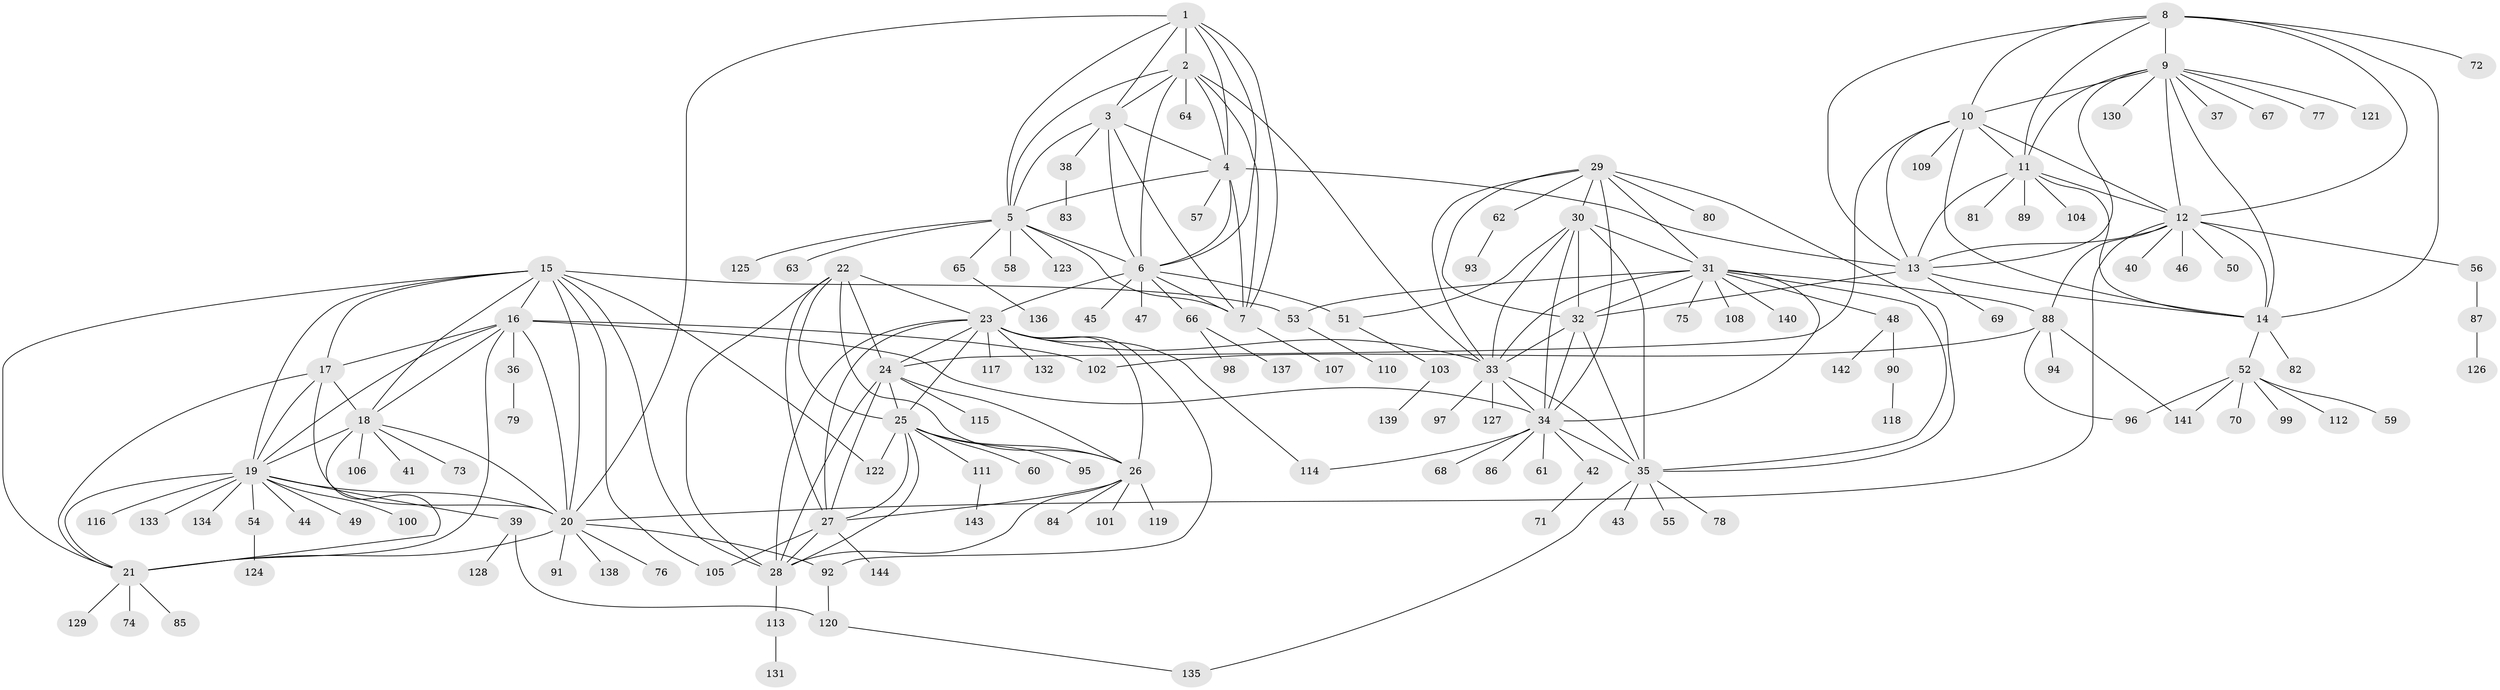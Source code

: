 // Generated by graph-tools (version 1.1) at 2025/02/03/09/25 03:02:51]
// undirected, 144 vertices, 236 edges
graph export_dot {
graph [start="1"]
  node [color=gray90,style=filled];
  1;
  2;
  3;
  4;
  5;
  6;
  7;
  8;
  9;
  10;
  11;
  12;
  13;
  14;
  15;
  16;
  17;
  18;
  19;
  20;
  21;
  22;
  23;
  24;
  25;
  26;
  27;
  28;
  29;
  30;
  31;
  32;
  33;
  34;
  35;
  36;
  37;
  38;
  39;
  40;
  41;
  42;
  43;
  44;
  45;
  46;
  47;
  48;
  49;
  50;
  51;
  52;
  53;
  54;
  55;
  56;
  57;
  58;
  59;
  60;
  61;
  62;
  63;
  64;
  65;
  66;
  67;
  68;
  69;
  70;
  71;
  72;
  73;
  74;
  75;
  76;
  77;
  78;
  79;
  80;
  81;
  82;
  83;
  84;
  85;
  86;
  87;
  88;
  89;
  90;
  91;
  92;
  93;
  94;
  95;
  96;
  97;
  98;
  99;
  100;
  101;
  102;
  103;
  104;
  105;
  106;
  107;
  108;
  109;
  110;
  111;
  112;
  113;
  114;
  115;
  116;
  117;
  118;
  119;
  120;
  121;
  122;
  123;
  124;
  125;
  126;
  127;
  128;
  129;
  130;
  131;
  132;
  133;
  134;
  135;
  136;
  137;
  138;
  139;
  140;
  141;
  142;
  143;
  144;
  1 -- 2;
  1 -- 3;
  1 -- 4;
  1 -- 5;
  1 -- 6;
  1 -- 7;
  1 -- 20;
  2 -- 3;
  2 -- 4;
  2 -- 5;
  2 -- 6;
  2 -- 7;
  2 -- 33;
  2 -- 64;
  3 -- 4;
  3 -- 5;
  3 -- 6;
  3 -- 7;
  3 -- 38;
  4 -- 5;
  4 -- 6;
  4 -- 7;
  4 -- 13;
  4 -- 57;
  5 -- 6;
  5 -- 7;
  5 -- 58;
  5 -- 63;
  5 -- 65;
  5 -- 123;
  5 -- 125;
  6 -- 7;
  6 -- 23;
  6 -- 45;
  6 -- 47;
  6 -- 51;
  6 -- 66;
  7 -- 107;
  8 -- 9;
  8 -- 10;
  8 -- 11;
  8 -- 12;
  8 -- 13;
  8 -- 14;
  8 -- 72;
  9 -- 10;
  9 -- 11;
  9 -- 12;
  9 -- 13;
  9 -- 14;
  9 -- 37;
  9 -- 67;
  9 -- 77;
  9 -- 121;
  9 -- 130;
  10 -- 11;
  10 -- 12;
  10 -- 13;
  10 -- 14;
  10 -- 24;
  10 -- 109;
  11 -- 12;
  11 -- 13;
  11 -- 14;
  11 -- 81;
  11 -- 89;
  11 -- 104;
  12 -- 13;
  12 -- 14;
  12 -- 20;
  12 -- 40;
  12 -- 46;
  12 -- 50;
  12 -- 56;
  12 -- 88;
  13 -- 14;
  13 -- 32;
  13 -- 69;
  14 -- 52;
  14 -- 82;
  15 -- 16;
  15 -- 17;
  15 -- 18;
  15 -- 19;
  15 -- 20;
  15 -- 21;
  15 -- 28;
  15 -- 53;
  15 -- 105;
  15 -- 122;
  16 -- 17;
  16 -- 18;
  16 -- 19;
  16 -- 20;
  16 -- 21;
  16 -- 34;
  16 -- 36;
  16 -- 102;
  17 -- 18;
  17 -- 19;
  17 -- 20;
  17 -- 21;
  18 -- 19;
  18 -- 20;
  18 -- 21;
  18 -- 41;
  18 -- 73;
  18 -- 106;
  19 -- 20;
  19 -- 21;
  19 -- 39;
  19 -- 44;
  19 -- 49;
  19 -- 54;
  19 -- 100;
  19 -- 116;
  19 -- 133;
  19 -- 134;
  20 -- 21;
  20 -- 76;
  20 -- 91;
  20 -- 92;
  20 -- 138;
  21 -- 74;
  21 -- 85;
  21 -- 129;
  22 -- 23;
  22 -- 24;
  22 -- 25;
  22 -- 26;
  22 -- 27;
  22 -- 28;
  23 -- 24;
  23 -- 25;
  23 -- 26;
  23 -- 27;
  23 -- 28;
  23 -- 33;
  23 -- 92;
  23 -- 114;
  23 -- 117;
  23 -- 132;
  24 -- 25;
  24 -- 26;
  24 -- 27;
  24 -- 28;
  24 -- 115;
  25 -- 26;
  25 -- 27;
  25 -- 28;
  25 -- 60;
  25 -- 95;
  25 -- 111;
  25 -- 122;
  26 -- 27;
  26 -- 28;
  26 -- 84;
  26 -- 101;
  26 -- 119;
  27 -- 28;
  27 -- 105;
  27 -- 144;
  28 -- 113;
  29 -- 30;
  29 -- 31;
  29 -- 32;
  29 -- 33;
  29 -- 34;
  29 -- 35;
  29 -- 62;
  29 -- 80;
  30 -- 31;
  30 -- 32;
  30 -- 33;
  30 -- 34;
  30 -- 35;
  30 -- 51;
  31 -- 32;
  31 -- 33;
  31 -- 34;
  31 -- 35;
  31 -- 48;
  31 -- 53;
  31 -- 75;
  31 -- 88;
  31 -- 108;
  31 -- 140;
  32 -- 33;
  32 -- 34;
  32 -- 35;
  33 -- 34;
  33 -- 35;
  33 -- 97;
  33 -- 127;
  34 -- 35;
  34 -- 42;
  34 -- 61;
  34 -- 68;
  34 -- 86;
  34 -- 114;
  35 -- 43;
  35 -- 55;
  35 -- 78;
  35 -- 135;
  36 -- 79;
  38 -- 83;
  39 -- 120;
  39 -- 128;
  42 -- 71;
  48 -- 90;
  48 -- 142;
  51 -- 103;
  52 -- 59;
  52 -- 70;
  52 -- 96;
  52 -- 99;
  52 -- 112;
  52 -- 141;
  53 -- 110;
  54 -- 124;
  56 -- 87;
  62 -- 93;
  65 -- 136;
  66 -- 98;
  66 -- 137;
  87 -- 126;
  88 -- 94;
  88 -- 96;
  88 -- 102;
  88 -- 141;
  90 -- 118;
  92 -- 120;
  103 -- 139;
  111 -- 143;
  113 -- 131;
  120 -- 135;
}
